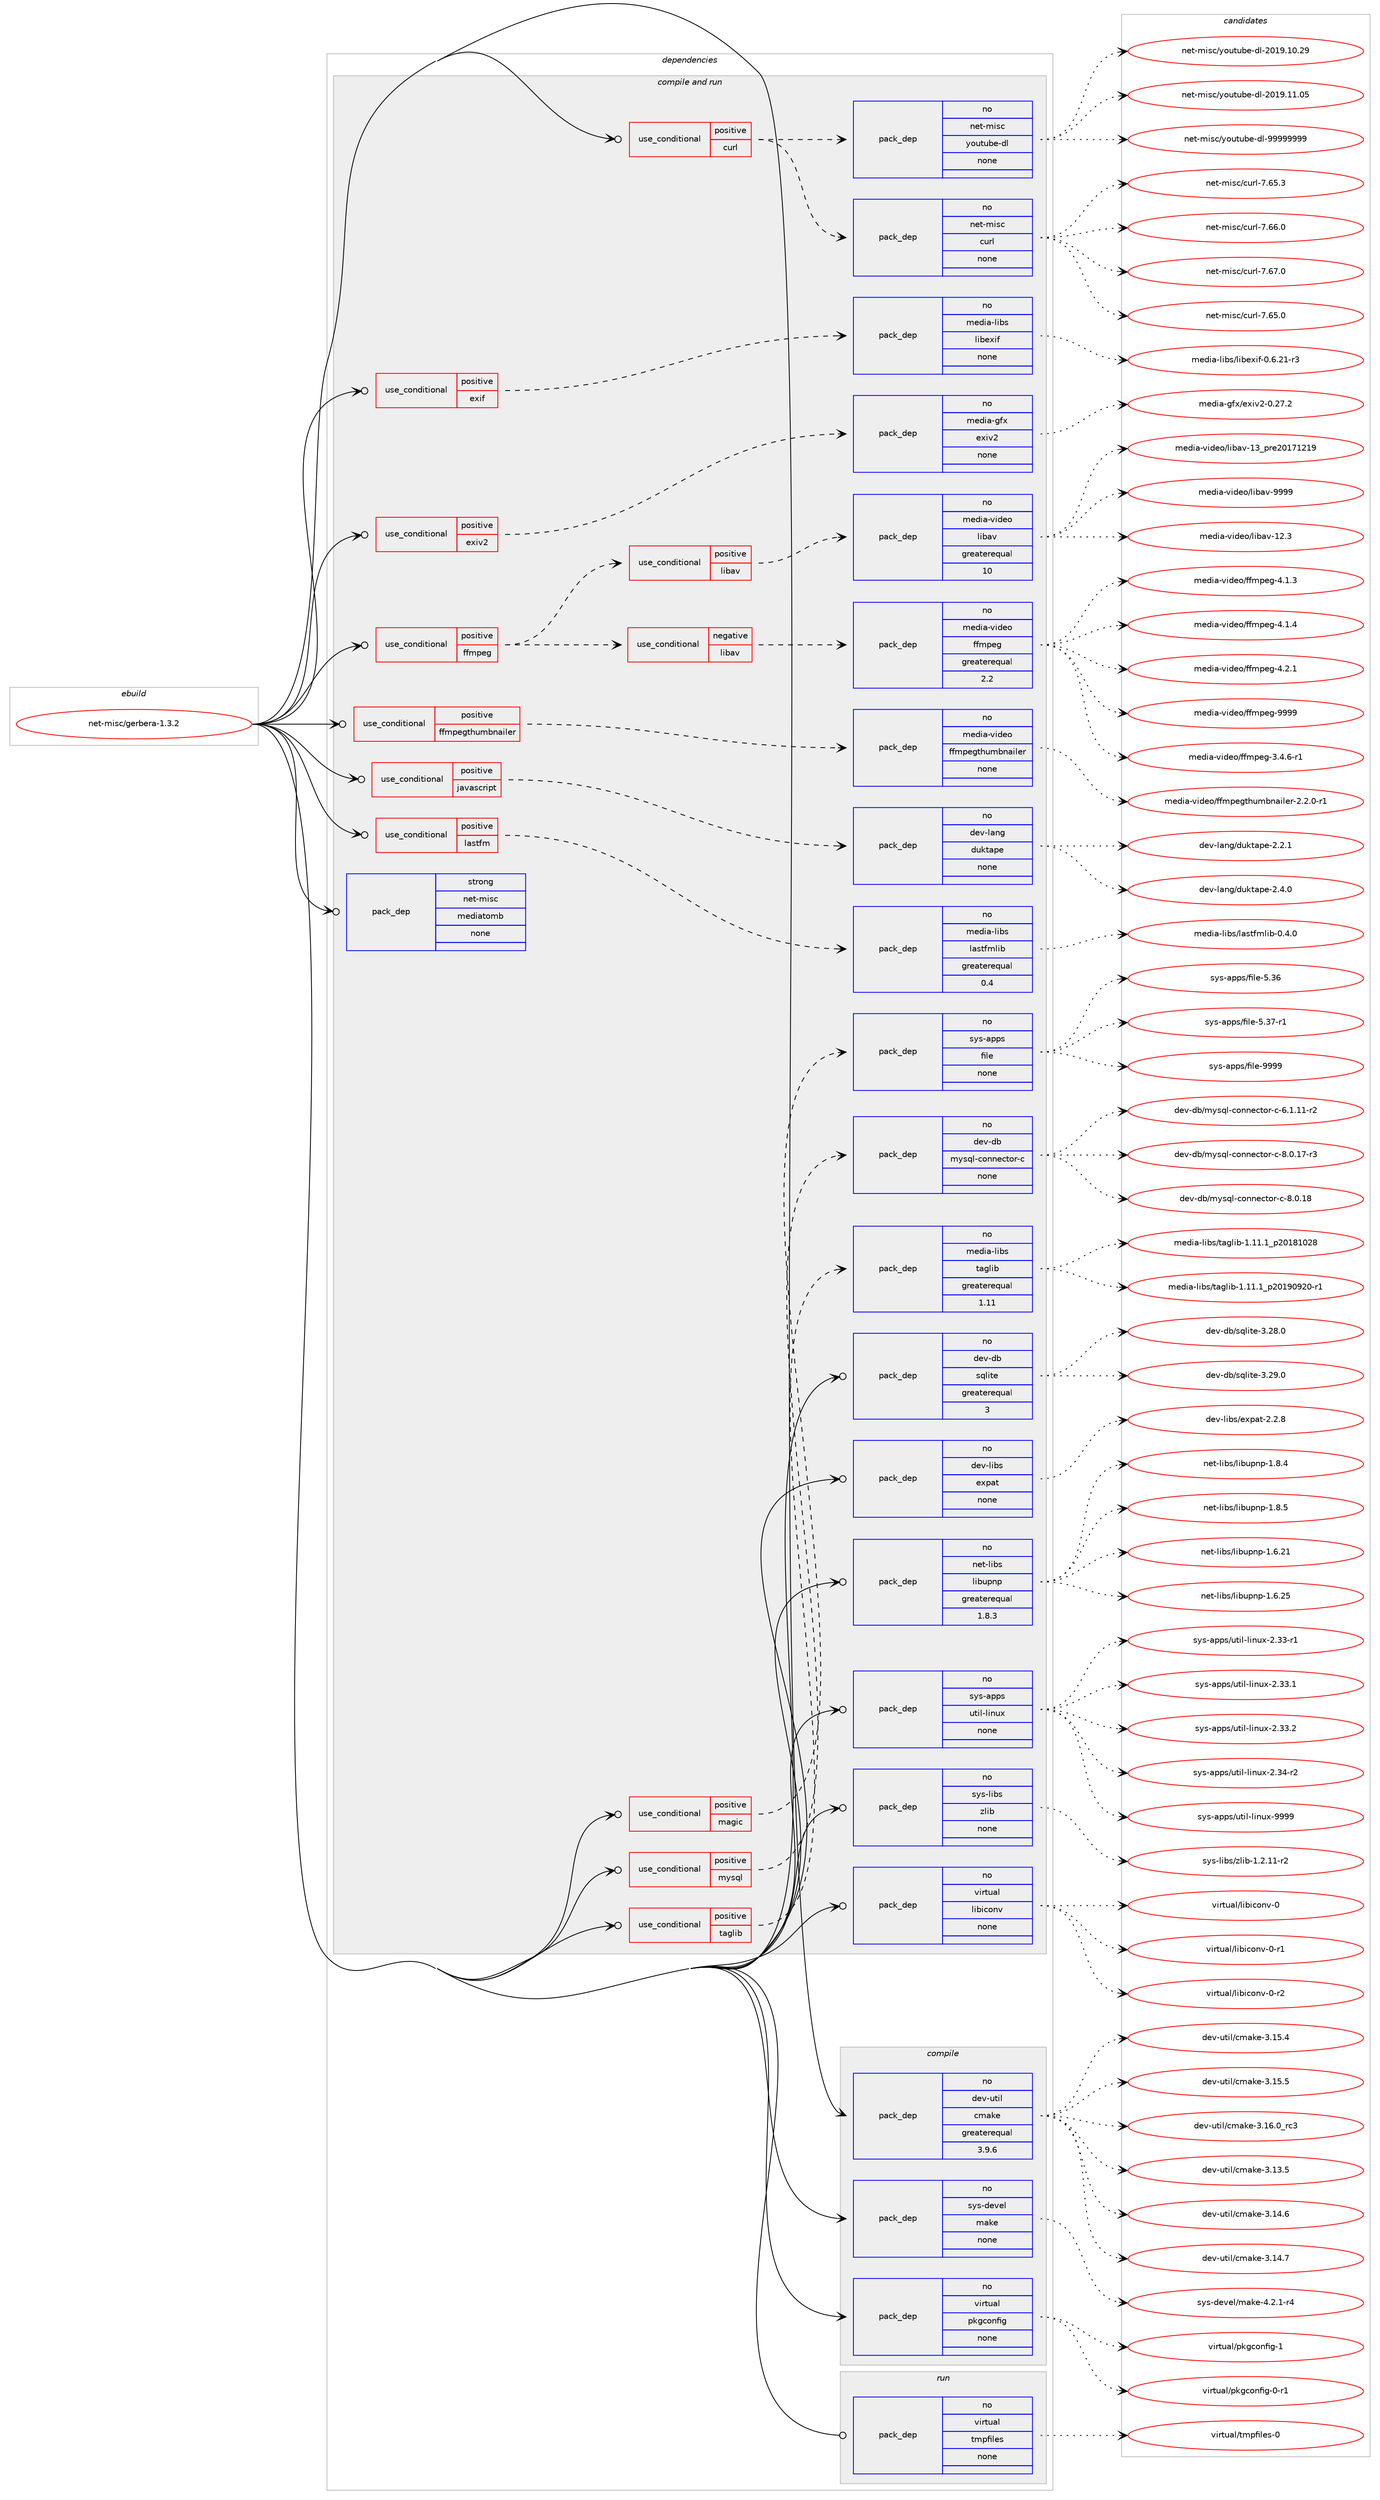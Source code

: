 digraph prolog {

# *************
# Graph options
# *************

newrank=true;
concentrate=true;
compound=true;
graph [rankdir=LR,fontname=Helvetica,fontsize=10,ranksep=1.5];#, ranksep=2.5, nodesep=0.2];
edge  [arrowhead=vee];
node  [fontname=Helvetica,fontsize=10];

# **********
# The ebuild
# **********

subgraph cluster_leftcol {
color=gray;
rank=same;
label=<<i>ebuild</i>>;
id [label="net-misc/gerbera-1.3.2", color=red, width=4, href="../net-misc/gerbera-1.3.2.svg"];
}

# ****************
# The dependencies
# ****************

subgraph cluster_midcol {
color=gray;
label=<<i>dependencies</i>>;
subgraph cluster_compile {
fillcolor="#eeeeee";
style=filled;
label=<<i>compile</i>>;
subgraph pack615336 {
dependency833137 [label=<<TABLE BORDER="0" CELLBORDER="1" CELLSPACING="0" CELLPADDING="4" WIDTH="220"><TR><TD ROWSPAN="6" CELLPADDING="30">pack_dep</TD></TR><TR><TD WIDTH="110">no</TD></TR><TR><TD>dev-util</TD></TR><TR><TD>cmake</TD></TR><TR><TD>greaterequal</TD></TR><TR><TD>3.9.6</TD></TR></TABLE>>, shape=none, color=blue];
}
id:e -> dependency833137:w [weight=20,style="solid",arrowhead="vee"];
subgraph pack615337 {
dependency833138 [label=<<TABLE BORDER="0" CELLBORDER="1" CELLSPACING="0" CELLPADDING="4" WIDTH="220"><TR><TD ROWSPAN="6" CELLPADDING="30">pack_dep</TD></TR><TR><TD WIDTH="110">no</TD></TR><TR><TD>sys-devel</TD></TR><TR><TD>make</TD></TR><TR><TD>none</TD></TR><TR><TD></TD></TR></TABLE>>, shape=none, color=blue];
}
id:e -> dependency833138:w [weight=20,style="solid",arrowhead="vee"];
subgraph pack615338 {
dependency833139 [label=<<TABLE BORDER="0" CELLBORDER="1" CELLSPACING="0" CELLPADDING="4" WIDTH="220"><TR><TD ROWSPAN="6" CELLPADDING="30">pack_dep</TD></TR><TR><TD WIDTH="110">no</TD></TR><TR><TD>virtual</TD></TR><TR><TD>pkgconfig</TD></TR><TR><TD>none</TD></TR><TR><TD></TD></TR></TABLE>>, shape=none, color=blue];
}
id:e -> dependency833139:w [weight=20,style="solid",arrowhead="vee"];
}
subgraph cluster_compileandrun {
fillcolor="#eeeeee";
style=filled;
label=<<i>compile and run</i>>;
subgraph cond203194 {
dependency833140 [label=<<TABLE BORDER="0" CELLBORDER="1" CELLSPACING="0" CELLPADDING="4"><TR><TD ROWSPAN="3" CELLPADDING="10">use_conditional</TD></TR><TR><TD>positive</TD></TR><TR><TD>curl</TD></TR></TABLE>>, shape=none, color=red];
subgraph pack615339 {
dependency833141 [label=<<TABLE BORDER="0" CELLBORDER="1" CELLSPACING="0" CELLPADDING="4" WIDTH="220"><TR><TD ROWSPAN="6" CELLPADDING="30">pack_dep</TD></TR><TR><TD WIDTH="110">no</TD></TR><TR><TD>net-misc</TD></TR><TR><TD>curl</TD></TR><TR><TD>none</TD></TR><TR><TD></TD></TR></TABLE>>, shape=none, color=blue];
}
dependency833140:e -> dependency833141:w [weight=20,style="dashed",arrowhead="vee"];
subgraph pack615340 {
dependency833142 [label=<<TABLE BORDER="0" CELLBORDER="1" CELLSPACING="0" CELLPADDING="4" WIDTH="220"><TR><TD ROWSPAN="6" CELLPADDING="30">pack_dep</TD></TR><TR><TD WIDTH="110">no</TD></TR><TR><TD>net-misc</TD></TR><TR><TD>youtube-dl</TD></TR><TR><TD>none</TD></TR><TR><TD></TD></TR></TABLE>>, shape=none, color=blue];
}
dependency833140:e -> dependency833142:w [weight=20,style="dashed",arrowhead="vee"];
}
id:e -> dependency833140:w [weight=20,style="solid",arrowhead="odotvee"];
subgraph cond203195 {
dependency833143 [label=<<TABLE BORDER="0" CELLBORDER="1" CELLSPACING="0" CELLPADDING="4"><TR><TD ROWSPAN="3" CELLPADDING="10">use_conditional</TD></TR><TR><TD>positive</TD></TR><TR><TD>exif</TD></TR></TABLE>>, shape=none, color=red];
subgraph pack615341 {
dependency833144 [label=<<TABLE BORDER="0" CELLBORDER="1" CELLSPACING="0" CELLPADDING="4" WIDTH="220"><TR><TD ROWSPAN="6" CELLPADDING="30">pack_dep</TD></TR><TR><TD WIDTH="110">no</TD></TR><TR><TD>media-libs</TD></TR><TR><TD>libexif</TD></TR><TR><TD>none</TD></TR><TR><TD></TD></TR></TABLE>>, shape=none, color=blue];
}
dependency833143:e -> dependency833144:w [weight=20,style="dashed",arrowhead="vee"];
}
id:e -> dependency833143:w [weight=20,style="solid",arrowhead="odotvee"];
subgraph cond203196 {
dependency833145 [label=<<TABLE BORDER="0" CELLBORDER="1" CELLSPACING="0" CELLPADDING="4"><TR><TD ROWSPAN="3" CELLPADDING="10">use_conditional</TD></TR><TR><TD>positive</TD></TR><TR><TD>exiv2</TD></TR></TABLE>>, shape=none, color=red];
subgraph pack615342 {
dependency833146 [label=<<TABLE BORDER="0" CELLBORDER="1" CELLSPACING="0" CELLPADDING="4" WIDTH="220"><TR><TD ROWSPAN="6" CELLPADDING="30">pack_dep</TD></TR><TR><TD WIDTH="110">no</TD></TR><TR><TD>media-gfx</TD></TR><TR><TD>exiv2</TD></TR><TR><TD>none</TD></TR><TR><TD></TD></TR></TABLE>>, shape=none, color=blue];
}
dependency833145:e -> dependency833146:w [weight=20,style="dashed",arrowhead="vee"];
}
id:e -> dependency833145:w [weight=20,style="solid",arrowhead="odotvee"];
subgraph cond203197 {
dependency833147 [label=<<TABLE BORDER="0" CELLBORDER="1" CELLSPACING="0" CELLPADDING="4"><TR><TD ROWSPAN="3" CELLPADDING="10">use_conditional</TD></TR><TR><TD>positive</TD></TR><TR><TD>ffmpeg</TD></TR></TABLE>>, shape=none, color=red];
subgraph cond203198 {
dependency833148 [label=<<TABLE BORDER="0" CELLBORDER="1" CELLSPACING="0" CELLPADDING="4"><TR><TD ROWSPAN="3" CELLPADDING="10">use_conditional</TD></TR><TR><TD>positive</TD></TR><TR><TD>libav</TD></TR></TABLE>>, shape=none, color=red];
subgraph pack615343 {
dependency833149 [label=<<TABLE BORDER="0" CELLBORDER="1" CELLSPACING="0" CELLPADDING="4" WIDTH="220"><TR><TD ROWSPAN="6" CELLPADDING="30">pack_dep</TD></TR><TR><TD WIDTH="110">no</TD></TR><TR><TD>media-video</TD></TR><TR><TD>libav</TD></TR><TR><TD>greaterequal</TD></TR><TR><TD>10</TD></TR></TABLE>>, shape=none, color=blue];
}
dependency833148:e -> dependency833149:w [weight=20,style="dashed",arrowhead="vee"];
}
dependency833147:e -> dependency833148:w [weight=20,style="dashed",arrowhead="vee"];
subgraph cond203199 {
dependency833150 [label=<<TABLE BORDER="0" CELLBORDER="1" CELLSPACING="0" CELLPADDING="4"><TR><TD ROWSPAN="3" CELLPADDING="10">use_conditional</TD></TR><TR><TD>negative</TD></TR><TR><TD>libav</TD></TR></TABLE>>, shape=none, color=red];
subgraph pack615344 {
dependency833151 [label=<<TABLE BORDER="0" CELLBORDER="1" CELLSPACING="0" CELLPADDING="4" WIDTH="220"><TR><TD ROWSPAN="6" CELLPADDING="30">pack_dep</TD></TR><TR><TD WIDTH="110">no</TD></TR><TR><TD>media-video</TD></TR><TR><TD>ffmpeg</TD></TR><TR><TD>greaterequal</TD></TR><TR><TD>2.2</TD></TR></TABLE>>, shape=none, color=blue];
}
dependency833150:e -> dependency833151:w [weight=20,style="dashed",arrowhead="vee"];
}
dependency833147:e -> dependency833150:w [weight=20,style="dashed",arrowhead="vee"];
}
id:e -> dependency833147:w [weight=20,style="solid",arrowhead="odotvee"];
subgraph cond203200 {
dependency833152 [label=<<TABLE BORDER="0" CELLBORDER="1" CELLSPACING="0" CELLPADDING="4"><TR><TD ROWSPAN="3" CELLPADDING="10">use_conditional</TD></TR><TR><TD>positive</TD></TR><TR><TD>ffmpegthumbnailer</TD></TR></TABLE>>, shape=none, color=red];
subgraph pack615345 {
dependency833153 [label=<<TABLE BORDER="0" CELLBORDER="1" CELLSPACING="0" CELLPADDING="4" WIDTH="220"><TR><TD ROWSPAN="6" CELLPADDING="30">pack_dep</TD></TR><TR><TD WIDTH="110">no</TD></TR><TR><TD>media-video</TD></TR><TR><TD>ffmpegthumbnailer</TD></TR><TR><TD>none</TD></TR><TR><TD></TD></TR></TABLE>>, shape=none, color=blue];
}
dependency833152:e -> dependency833153:w [weight=20,style="dashed",arrowhead="vee"];
}
id:e -> dependency833152:w [weight=20,style="solid",arrowhead="odotvee"];
subgraph cond203201 {
dependency833154 [label=<<TABLE BORDER="0" CELLBORDER="1" CELLSPACING="0" CELLPADDING="4"><TR><TD ROWSPAN="3" CELLPADDING="10">use_conditional</TD></TR><TR><TD>positive</TD></TR><TR><TD>javascript</TD></TR></TABLE>>, shape=none, color=red];
subgraph pack615346 {
dependency833155 [label=<<TABLE BORDER="0" CELLBORDER="1" CELLSPACING="0" CELLPADDING="4" WIDTH="220"><TR><TD ROWSPAN="6" CELLPADDING="30">pack_dep</TD></TR><TR><TD WIDTH="110">no</TD></TR><TR><TD>dev-lang</TD></TR><TR><TD>duktape</TD></TR><TR><TD>none</TD></TR><TR><TD></TD></TR></TABLE>>, shape=none, color=blue];
}
dependency833154:e -> dependency833155:w [weight=20,style="dashed",arrowhead="vee"];
}
id:e -> dependency833154:w [weight=20,style="solid",arrowhead="odotvee"];
subgraph cond203202 {
dependency833156 [label=<<TABLE BORDER="0" CELLBORDER="1" CELLSPACING="0" CELLPADDING="4"><TR><TD ROWSPAN="3" CELLPADDING="10">use_conditional</TD></TR><TR><TD>positive</TD></TR><TR><TD>lastfm</TD></TR></TABLE>>, shape=none, color=red];
subgraph pack615347 {
dependency833157 [label=<<TABLE BORDER="0" CELLBORDER="1" CELLSPACING="0" CELLPADDING="4" WIDTH="220"><TR><TD ROWSPAN="6" CELLPADDING="30">pack_dep</TD></TR><TR><TD WIDTH="110">no</TD></TR><TR><TD>media-libs</TD></TR><TR><TD>lastfmlib</TD></TR><TR><TD>greaterequal</TD></TR><TR><TD>0.4</TD></TR></TABLE>>, shape=none, color=blue];
}
dependency833156:e -> dependency833157:w [weight=20,style="dashed",arrowhead="vee"];
}
id:e -> dependency833156:w [weight=20,style="solid",arrowhead="odotvee"];
subgraph cond203203 {
dependency833158 [label=<<TABLE BORDER="0" CELLBORDER="1" CELLSPACING="0" CELLPADDING="4"><TR><TD ROWSPAN="3" CELLPADDING="10">use_conditional</TD></TR><TR><TD>positive</TD></TR><TR><TD>magic</TD></TR></TABLE>>, shape=none, color=red];
subgraph pack615348 {
dependency833159 [label=<<TABLE BORDER="0" CELLBORDER="1" CELLSPACING="0" CELLPADDING="4" WIDTH="220"><TR><TD ROWSPAN="6" CELLPADDING="30">pack_dep</TD></TR><TR><TD WIDTH="110">no</TD></TR><TR><TD>sys-apps</TD></TR><TR><TD>file</TD></TR><TR><TD>none</TD></TR><TR><TD></TD></TR></TABLE>>, shape=none, color=blue];
}
dependency833158:e -> dependency833159:w [weight=20,style="dashed",arrowhead="vee"];
}
id:e -> dependency833158:w [weight=20,style="solid",arrowhead="odotvee"];
subgraph cond203204 {
dependency833160 [label=<<TABLE BORDER="0" CELLBORDER="1" CELLSPACING="0" CELLPADDING="4"><TR><TD ROWSPAN="3" CELLPADDING="10">use_conditional</TD></TR><TR><TD>positive</TD></TR><TR><TD>mysql</TD></TR></TABLE>>, shape=none, color=red];
subgraph pack615349 {
dependency833161 [label=<<TABLE BORDER="0" CELLBORDER="1" CELLSPACING="0" CELLPADDING="4" WIDTH="220"><TR><TD ROWSPAN="6" CELLPADDING="30">pack_dep</TD></TR><TR><TD WIDTH="110">no</TD></TR><TR><TD>dev-db</TD></TR><TR><TD>mysql-connector-c</TD></TR><TR><TD>none</TD></TR><TR><TD></TD></TR></TABLE>>, shape=none, color=blue];
}
dependency833160:e -> dependency833161:w [weight=20,style="dashed",arrowhead="vee"];
}
id:e -> dependency833160:w [weight=20,style="solid",arrowhead="odotvee"];
subgraph cond203205 {
dependency833162 [label=<<TABLE BORDER="0" CELLBORDER="1" CELLSPACING="0" CELLPADDING="4"><TR><TD ROWSPAN="3" CELLPADDING="10">use_conditional</TD></TR><TR><TD>positive</TD></TR><TR><TD>taglib</TD></TR></TABLE>>, shape=none, color=red];
subgraph pack615350 {
dependency833163 [label=<<TABLE BORDER="0" CELLBORDER="1" CELLSPACING="0" CELLPADDING="4" WIDTH="220"><TR><TD ROWSPAN="6" CELLPADDING="30">pack_dep</TD></TR><TR><TD WIDTH="110">no</TD></TR><TR><TD>media-libs</TD></TR><TR><TD>taglib</TD></TR><TR><TD>greaterequal</TD></TR><TR><TD>1.11</TD></TR></TABLE>>, shape=none, color=blue];
}
dependency833162:e -> dependency833163:w [weight=20,style="dashed",arrowhead="vee"];
}
id:e -> dependency833162:w [weight=20,style="solid",arrowhead="odotvee"];
subgraph pack615351 {
dependency833164 [label=<<TABLE BORDER="0" CELLBORDER="1" CELLSPACING="0" CELLPADDING="4" WIDTH="220"><TR><TD ROWSPAN="6" CELLPADDING="30">pack_dep</TD></TR><TR><TD WIDTH="110">no</TD></TR><TR><TD>dev-db</TD></TR><TR><TD>sqlite</TD></TR><TR><TD>greaterequal</TD></TR><TR><TD>3</TD></TR></TABLE>>, shape=none, color=blue];
}
id:e -> dependency833164:w [weight=20,style="solid",arrowhead="odotvee"];
subgraph pack615352 {
dependency833165 [label=<<TABLE BORDER="0" CELLBORDER="1" CELLSPACING="0" CELLPADDING="4" WIDTH="220"><TR><TD ROWSPAN="6" CELLPADDING="30">pack_dep</TD></TR><TR><TD WIDTH="110">no</TD></TR><TR><TD>dev-libs</TD></TR><TR><TD>expat</TD></TR><TR><TD>none</TD></TR><TR><TD></TD></TR></TABLE>>, shape=none, color=blue];
}
id:e -> dependency833165:w [weight=20,style="solid",arrowhead="odotvee"];
subgraph pack615353 {
dependency833166 [label=<<TABLE BORDER="0" CELLBORDER="1" CELLSPACING="0" CELLPADDING="4" WIDTH="220"><TR><TD ROWSPAN="6" CELLPADDING="30">pack_dep</TD></TR><TR><TD WIDTH="110">no</TD></TR><TR><TD>net-libs</TD></TR><TR><TD>libupnp</TD></TR><TR><TD>greaterequal</TD></TR><TR><TD>1.8.3</TD></TR></TABLE>>, shape=none, color=blue];
}
id:e -> dependency833166:w [weight=20,style="solid",arrowhead="odotvee"];
subgraph pack615354 {
dependency833167 [label=<<TABLE BORDER="0" CELLBORDER="1" CELLSPACING="0" CELLPADDING="4" WIDTH="220"><TR><TD ROWSPAN="6" CELLPADDING="30">pack_dep</TD></TR><TR><TD WIDTH="110">no</TD></TR><TR><TD>sys-apps</TD></TR><TR><TD>util-linux</TD></TR><TR><TD>none</TD></TR><TR><TD></TD></TR></TABLE>>, shape=none, color=blue];
}
id:e -> dependency833167:w [weight=20,style="solid",arrowhead="odotvee"];
subgraph pack615355 {
dependency833168 [label=<<TABLE BORDER="0" CELLBORDER="1" CELLSPACING="0" CELLPADDING="4" WIDTH="220"><TR><TD ROWSPAN="6" CELLPADDING="30">pack_dep</TD></TR><TR><TD WIDTH="110">no</TD></TR><TR><TD>sys-libs</TD></TR><TR><TD>zlib</TD></TR><TR><TD>none</TD></TR><TR><TD></TD></TR></TABLE>>, shape=none, color=blue];
}
id:e -> dependency833168:w [weight=20,style="solid",arrowhead="odotvee"];
subgraph pack615356 {
dependency833169 [label=<<TABLE BORDER="0" CELLBORDER="1" CELLSPACING="0" CELLPADDING="4" WIDTH="220"><TR><TD ROWSPAN="6" CELLPADDING="30">pack_dep</TD></TR><TR><TD WIDTH="110">no</TD></TR><TR><TD>virtual</TD></TR><TR><TD>libiconv</TD></TR><TR><TD>none</TD></TR><TR><TD></TD></TR></TABLE>>, shape=none, color=blue];
}
id:e -> dependency833169:w [weight=20,style="solid",arrowhead="odotvee"];
subgraph pack615357 {
dependency833170 [label=<<TABLE BORDER="0" CELLBORDER="1" CELLSPACING="0" CELLPADDING="4" WIDTH="220"><TR><TD ROWSPAN="6" CELLPADDING="30">pack_dep</TD></TR><TR><TD WIDTH="110">strong</TD></TR><TR><TD>net-misc</TD></TR><TR><TD>mediatomb</TD></TR><TR><TD>none</TD></TR><TR><TD></TD></TR></TABLE>>, shape=none, color=blue];
}
id:e -> dependency833170:w [weight=20,style="solid",arrowhead="odotvee"];
}
subgraph cluster_run {
fillcolor="#eeeeee";
style=filled;
label=<<i>run</i>>;
subgraph pack615358 {
dependency833171 [label=<<TABLE BORDER="0" CELLBORDER="1" CELLSPACING="0" CELLPADDING="4" WIDTH="220"><TR><TD ROWSPAN="6" CELLPADDING="30">pack_dep</TD></TR><TR><TD WIDTH="110">no</TD></TR><TR><TD>virtual</TD></TR><TR><TD>tmpfiles</TD></TR><TR><TD>none</TD></TR><TR><TD></TD></TR></TABLE>>, shape=none, color=blue];
}
id:e -> dependency833171:w [weight=20,style="solid",arrowhead="odot"];
}
}

# **************
# The candidates
# **************

subgraph cluster_choices {
rank=same;
color=gray;
label=<<i>candidates</i>>;

subgraph choice615336 {
color=black;
nodesep=1;
choice1001011184511711610510847991099710710145514649514653 [label="dev-util/cmake-3.13.5", color=red, width=4,href="../dev-util/cmake-3.13.5.svg"];
choice1001011184511711610510847991099710710145514649524654 [label="dev-util/cmake-3.14.6", color=red, width=4,href="../dev-util/cmake-3.14.6.svg"];
choice1001011184511711610510847991099710710145514649524655 [label="dev-util/cmake-3.14.7", color=red, width=4,href="../dev-util/cmake-3.14.7.svg"];
choice1001011184511711610510847991099710710145514649534652 [label="dev-util/cmake-3.15.4", color=red, width=4,href="../dev-util/cmake-3.15.4.svg"];
choice1001011184511711610510847991099710710145514649534653 [label="dev-util/cmake-3.15.5", color=red, width=4,href="../dev-util/cmake-3.15.5.svg"];
choice1001011184511711610510847991099710710145514649544648951149951 [label="dev-util/cmake-3.16.0_rc3", color=red, width=4,href="../dev-util/cmake-3.16.0_rc3.svg"];
dependency833137:e -> choice1001011184511711610510847991099710710145514649514653:w [style=dotted,weight="100"];
dependency833137:e -> choice1001011184511711610510847991099710710145514649524654:w [style=dotted,weight="100"];
dependency833137:e -> choice1001011184511711610510847991099710710145514649524655:w [style=dotted,weight="100"];
dependency833137:e -> choice1001011184511711610510847991099710710145514649534652:w [style=dotted,weight="100"];
dependency833137:e -> choice1001011184511711610510847991099710710145514649534653:w [style=dotted,weight="100"];
dependency833137:e -> choice1001011184511711610510847991099710710145514649544648951149951:w [style=dotted,weight="100"];
}
subgraph choice615337 {
color=black;
nodesep=1;
choice1151211154510010111810110847109971071014552465046494511452 [label="sys-devel/make-4.2.1-r4", color=red, width=4,href="../sys-devel/make-4.2.1-r4.svg"];
dependency833138:e -> choice1151211154510010111810110847109971071014552465046494511452:w [style=dotted,weight="100"];
}
subgraph choice615338 {
color=black;
nodesep=1;
choice11810511411611797108471121071039911111010210510345484511449 [label="virtual/pkgconfig-0-r1", color=red, width=4,href="../virtual/pkgconfig-0-r1.svg"];
choice1181051141161179710847112107103991111101021051034549 [label="virtual/pkgconfig-1", color=red, width=4,href="../virtual/pkgconfig-1.svg"];
dependency833139:e -> choice11810511411611797108471121071039911111010210510345484511449:w [style=dotted,weight="100"];
dependency833139:e -> choice1181051141161179710847112107103991111101021051034549:w [style=dotted,weight="100"];
}
subgraph choice615339 {
color=black;
nodesep=1;
choice1101011164510910511599479911711410845554654534648 [label="net-misc/curl-7.65.0", color=red, width=4,href="../net-misc/curl-7.65.0.svg"];
choice1101011164510910511599479911711410845554654534651 [label="net-misc/curl-7.65.3", color=red, width=4,href="../net-misc/curl-7.65.3.svg"];
choice1101011164510910511599479911711410845554654544648 [label="net-misc/curl-7.66.0", color=red, width=4,href="../net-misc/curl-7.66.0.svg"];
choice1101011164510910511599479911711410845554654554648 [label="net-misc/curl-7.67.0", color=red, width=4,href="../net-misc/curl-7.67.0.svg"];
dependency833141:e -> choice1101011164510910511599479911711410845554654534648:w [style=dotted,weight="100"];
dependency833141:e -> choice1101011164510910511599479911711410845554654534651:w [style=dotted,weight="100"];
dependency833141:e -> choice1101011164510910511599479911711410845554654544648:w [style=dotted,weight="100"];
dependency833141:e -> choice1101011164510910511599479911711410845554654554648:w [style=dotted,weight="100"];
}
subgraph choice615340 {
color=black;
nodesep=1;
choice11010111645109105115994712111111711611798101451001084550484957464948465057 [label="net-misc/youtube-dl-2019.10.29", color=red, width=4,href="../net-misc/youtube-dl-2019.10.29.svg"];
choice11010111645109105115994712111111711611798101451001084550484957464949464853 [label="net-misc/youtube-dl-2019.11.05", color=red, width=4,href="../net-misc/youtube-dl-2019.11.05.svg"];
choice1101011164510910511599471211111171161179810145100108455757575757575757 [label="net-misc/youtube-dl-99999999", color=red, width=4,href="../net-misc/youtube-dl-99999999.svg"];
dependency833142:e -> choice11010111645109105115994712111111711611798101451001084550484957464948465057:w [style=dotted,weight="100"];
dependency833142:e -> choice11010111645109105115994712111111711611798101451001084550484957464949464853:w [style=dotted,weight="100"];
dependency833142:e -> choice1101011164510910511599471211111171161179810145100108455757575757575757:w [style=dotted,weight="100"];
}
subgraph choice615341 {
color=black;
nodesep=1;
choice1091011001059745108105981154710810598101120105102454846544650494511451 [label="media-libs/libexif-0.6.21-r3", color=red, width=4,href="../media-libs/libexif-0.6.21-r3.svg"];
dependency833144:e -> choice1091011001059745108105981154710810598101120105102454846544650494511451:w [style=dotted,weight="100"];
}
subgraph choice615342 {
color=black;
nodesep=1;
choice1091011001059745103102120471011201051185045484650554650 [label="media-gfx/exiv2-0.27.2", color=red, width=4,href="../media-gfx/exiv2-0.27.2.svg"];
dependency833146:e -> choice1091011001059745103102120471011201051185045484650554650:w [style=dotted,weight="100"];
}
subgraph choice615343 {
color=black;
nodesep=1;
choice10910110010597451181051001011114710810598971184549504651 [label="media-video/libav-12.3", color=red, width=4,href="../media-video/libav-12.3.svg"];
choice1091011001059745118105100101111471081059897118454951951121141015048495549504957 [label="media-video/libav-13_pre20171219", color=red, width=4,href="../media-video/libav-13_pre20171219.svg"];
choice10910110010597451181051001011114710810598971184557575757 [label="media-video/libav-9999", color=red, width=4,href="../media-video/libav-9999.svg"];
dependency833149:e -> choice10910110010597451181051001011114710810598971184549504651:w [style=dotted,weight="100"];
dependency833149:e -> choice1091011001059745118105100101111471081059897118454951951121141015048495549504957:w [style=dotted,weight="100"];
dependency833149:e -> choice10910110010597451181051001011114710810598971184557575757:w [style=dotted,weight="100"];
}
subgraph choice615344 {
color=black;
nodesep=1;
choice1091011001059745118105100101111471021021091121011034551465246544511449 [label="media-video/ffmpeg-3.4.6-r1", color=red, width=4,href="../media-video/ffmpeg-3.4.6-r1.svg"];
choice109101100105974511810510010111147102102109112101103455246494651 [label="media-video/ffmpeg-4.1.3", color=red, width=4,href="../media-video/ffmpeg-4.1.3.svg"];
choice109101100105974511810510010111147102102109112101103455246494652 [label="media-video/ffmpeg-4.1.4", color=red, width=4,href="../media-video/ffmpeg-4.1.4.svg"];
choice109101100105974511810510010111147102102109112101103455246504649 [label="media-video/ffmpeg-4.2.1", color=red, width=4,href="../media-video/ffmpeg-4.2.1.svg"];
choice1091011001059745118105100101111471021021091121011034557575757 [label="media-video/ffmpeg-9999", color=red, width=4,href="../media-video/ffmpeg-9999.svg"];
dependency833151:e -> choice1091011001059745118105100101111471021021091121011034551465246544511449:w [style=dotted,weight="100"];
dependency833151:e -> choice109101100105974511810510010111147102102109112101103455246494651:w [style=dotted,weight="100"];
dependency833151:e -> choice109101100105974511810510010111147102102109112101103455246494652:w [style=dotted,weight="100"];
dependency833151:e -> choice109101100105974511810510010111147102102109112101103455246504649:w [style=dotted,weight="100"];
dependency833151:e -> choice1091011001059745118105100101111471021021091121011034557575757:w [style=dotted,weight="100"];
}
subgraph choice615345 {
color=black;
nodesep=1;
choice10910110010597451181051001011114710210210911210110311610411710998110971051081011144550465046484511449 [label="media-video/ffmpegthumbnailer-2.2.0-r1", color=red, width=4,href="../media-video/ffmpegthumbnailer-2.2.0-r1.svg"];
dependency833153:e -> choice10910110010597451181051001011114710210210911210110311610411710998110971051081011144550465046484511449:w [style=dotted,weight="100"];
}
subgraph choice615346 {
color=black;
nodesep=1;
choice10010111845108971101034710011710711697112101455046504649 [label="dev-lang/duktape-2.2.1", color=red, width=4,href="../dev-lang/duktape-2.2.1.svg"];
choice10010111845108971101034710011710711697112101455046524648 [label="dev-lang/duktape-2.4.0", color=red, width=4,href="../dev-lang/duktape-2.4.0.svg"];
dependency833155:e -> choice10010111845108971101034710011710711697112101455046504649:w [style=dotted,weight="100"];
dependency833155:e -> choice10010111845108971101034710011710711697112101455046524648:w [style=dotted,weight="100"];
}
subgraph choice615347 {
color=black;
nodesep=1;
choice109101100105974510810598115471089711511610210910810598454846524648 [label="media-libs/lastfmlib-0.4.0", color=red, width=4,href="../media-libs/lastfmlib-0.4.0.svg"];
dependency833157:e -> choice109101100105974510810598115471089711511610210910810598454846524648:w [style=dotted,weight="100"];
}
subgraph choice615348 {
color=black;
nodesep=1;
choice1151211154597112112115471021051081014553465154 [label="sys-apps/file-5.36", color=red, width=4,href="../sys-apps/file-5.36.svg"];
choice11512111545971121121154710210510810145534651554511449 [label="sys-apps/file-5.37-r1", color=red, width=4,href="../sys-apps/file-5.37-r1.svg"];
choice1151211154597112112115471021051081014557575757 [label="sys-apps/file-9999", color=red, width=4,href="../sys-apps/file-9999.svg"];
dependency833159:e -> choice1151211154597112112115471021051081014553465154:w [style=dotted,weight="100"];
dependency833159:e -> choice11512111545971121121154710210510810145534651554511449:w [style=dotted,weight="100"];
dependency833159:e -> choice1151211154597112112115471021051081014557575757:w [style=dotted,weight="100"];
}
subgraph choice615349 {
color=black;
nodesep=1;
choice1001011184510098471091211151131084599111110110101991161111144599455446494649494511450 [label="dev-db/mysql-connector-c-6.1.11-r2", color=red, width=4,href="../dev-db/mysql-connector-c-6.1.11-r2.svg"];
choice1001011184510098471091211151131084599111110110101991161111144599455646484649554511451 [label="dev-db/mysql-connector-c-8.0.17-r3", color=red, width=4,href="../dev-db/mysql-connector-c-8.0.17-r3.svg"];
choice100101118451009847109121115113108459911111011010199116111114459945564648464956 [label="dev-db/mysql-connector-c-8.0.18", color=red, width=4,href="../dev-db/mysql-connector-c-8.0.18.svg"];
dependency833161:e -> choice1001011184510098471091211151131084599111110110101991161111144599455446494649494511450:w [style=dotted,weight="100"];
dependency833161:e -> choice1001011184510098471091211151131084599111110110101991161111144599455646484649554511451:w [style=dotted,weight="100"];
dependency833161:e -> choice100101118451009847109121115113108459911111011010199116111114459945564648464956:w [style=dotted,weight="100"];
}
subgraph choice615350 {
color=black;
nodesep=1;
choice10910110010597451081059811547116971031081059845494649494649951125048495649485056 [label="media-libs/taglib-1.11.1_p20181028", color=red, width=4,href="../media-libs/taglib-1.11.1_p20181028.svg"];
choice109101100105974510810598115471169710310810598454946494946499511250484957485750484511449 [label="media-libs/taglib-1.11.1_p20190920-r1", color=red, width=4,href="../media-libs/taglib-1.11.1_p20190920-r1.svg"];
dependency833163:e -> choice10910110010597451081059811547116971031081059845494649494649951125048495649485056:w [style=dotted,weight="100"];
dependency833163:e -> choice109101100105974510810598115471169710310810598454946494946499511250484957485750484511449:w [style=dotted,weight="100"];
}
subgraph choice615351 {
color=black;
nodesep=1;
choice10010111845100984711511310810511610145514650564648 [label="dev-db/sqlite-3.28.0", color=red, width=4,href="../dev-db/sqlite-3.28.0.svg"];
choice10010111845100984711511310810511610145514650574648 [label="dev-db/sqlite-3.29.0", color=red, width=4,href="../dev-db/sqlite-3.29.0.svg"];
dependency833164:e -> choice10010111845100984711511310810511610145514650564648:w [style=dotted,weight="100"];
dependency833164:e -> choice10010111845100984711511310810511610145514650574648:w [style=dotted,weight="100"];
}
subgraph choice615352 {
color=black;
nodesep=1;
choice10010111845108105981154710112011297116455046504656 [label="dev-libs/expat-2.2.8", color=red, width=4,href="../dev-libs/expat-2.2.8.svg"];
dependency833165:e -> choice10010111845108105981154710112011297116455046504656:w [style=dotted,weight="100"];
}
subgraph choice615353 {
color=black;
nodesep=1;
choice1101011164510810598115471081059811711211011245494654465049 [label="net-libs/libupnp-1.6.21", color=red, width=4,href="../net-libs/libupnp-1.6.21.svg"];
choice1101011164510810598115471081059811711211011245494654465053 [label="net-libs/libupnp-1.6.25", color=red, width=4,href="../net-libs/libupnp-1.6.25.svg"];
choice11010111645108105981154710810598117112110112454946564652 [label="net-libs/libupnp-1.8.4", color=red, width=4,href="../net-libs/libupnp-1.8.4.svg"];
choice11010111645108105981154710810598117112110112454946564653 [label="net-libs/libupnp-1.8.5", color=red, width=4,href="../net-libs/libupnp-1.8.5.svg"];
dependency833166:e -> choice1101011164510810598115471081059811711211011245494654465049:w [style=dotted,weight="100"];
dependency833166:e -> choice1101011164510810598115471081059811711211011245494654465053:w [style=dotted,weight="100"];
dependency833166:e -> choice11010111645108105981154710810598117112110112454946564652:w [style=dotted,weight="100"];
dependency833166:e -> choice11010111645108105981154710810598117112110112454946564653:w [style=dotted,weight="100"];
}
subgraph choice615354 {
color=black;
nodesep=1;
choice1151211154597112112115471171161051084510810511011712045504651514511449 [label="sys-apps/util-linux-2.33-r1", color=red, width=4,href="../sys-apps/util-linux-2.33-r1.svg"];
choice1151211154597112112115471171161051084510810511011712045504651514649 [label="sys-apps/util-linux-2.33.1", color=red, width=4,href="../sys-apps/util-linux-2.33.1.svg"];
choice1151211154597112112115471171161051084510810511011712045504651514650 [label="sys-apps/util-linux-2.33.2", color=red, width=4,href="../sys-apps/util-linux-2.33.2.svg"];
choice1151211154597112112115471171161051084510810511011712045504651524511450 [label="sys-apps/util-linux-2.34-r2", color=red, width=4,href="../sys-apps/util-linux-2.34-r2.svg"];
choice115121115459711211211547117116105108451081051101171204557575757 [label="sys-apps/util-linux-9999", color=red, width=4,href="../sys-apps/util-linux-9999.svg"];
dependency833167:e -> choice1151211154597112112115471171161051084510810511011712045504651514511449:w [style=dotted,weight="100"];
dependency833167:e -> choice1151211154597112112115471171161051084510810511011712045504651514649:w [style=dotted,weight="100"];
dependency833167:e -> choice1151211154597112112115471171161051084510810511011712045504651514650:w [style=dotted,weight="100"];
dependency833167:e -> choice1151211154597112112115471171161051084510810511011712045504651524511450:w [style=dotted,weight="100"];
dependency833167:e -> choice115121115459711211211547117116105108451081051101171204557575757:w [style=dotted,weight="100"];
}
subgraph choice615355 {
color=black;
nodesep=1;
choice11512111545108105981154712210810598454946504649494511450 [label="sys-libs/zlib-1.2.11-r2", color=red, width=4,href="../sys-libs/zlib-1.2.11-r2.svg"];
dependency833168:e -> choice11512111545108105981154712210810598454946504649494511450:w [style=dotted,weight="100"];
}
subgraph choice615356 {
color=black;
nodesep=1;
choice118105114116117971084710810598105991111101184548 [label="virtual/libiconv-0", color=red, width=4,href="../virtual/libiconv-0.svg"];
choice1181051141161179710847108105981059911111011845484511449 [label="virtual/libiconv-0-r1", color=red, width=4,href="../virtual/libiconv-0-r1.svg"];
choice1181051141161179710847108105981059911111011845484511450 [label="virtual/libiconv-0-r2", color=red, width=4,href="../virtual/libiconv-0-r2.svg"];
dependency833169:e -> choice118105114116117971084710810598105991111101184548:w [style=dotted,weight="100"];
dependency833169:e -> choice1181051141161179710847108105981059911111011845484511449:w [style=dotted,weight="100"];
dependency833169:e -> choice1181051141161179710847108105981059911111011845484511450:w [style=dotted,weight="100"];
}
subgraph choice615357 {
color=black;
nodesep=1;
}
subgraph choice615358 {
color=black;
nodesep=1;
choice11810511411611797108471161091121021051081011154548 [label="virtual/tmpfiles-0", color=red, width=4,href="../virtual/tmpfiles-0.svg"];
dependency833171:e -> choice11810511411611797108471161091121021051081011154548:w [style=dotted,weight="100"];
}
}

}
